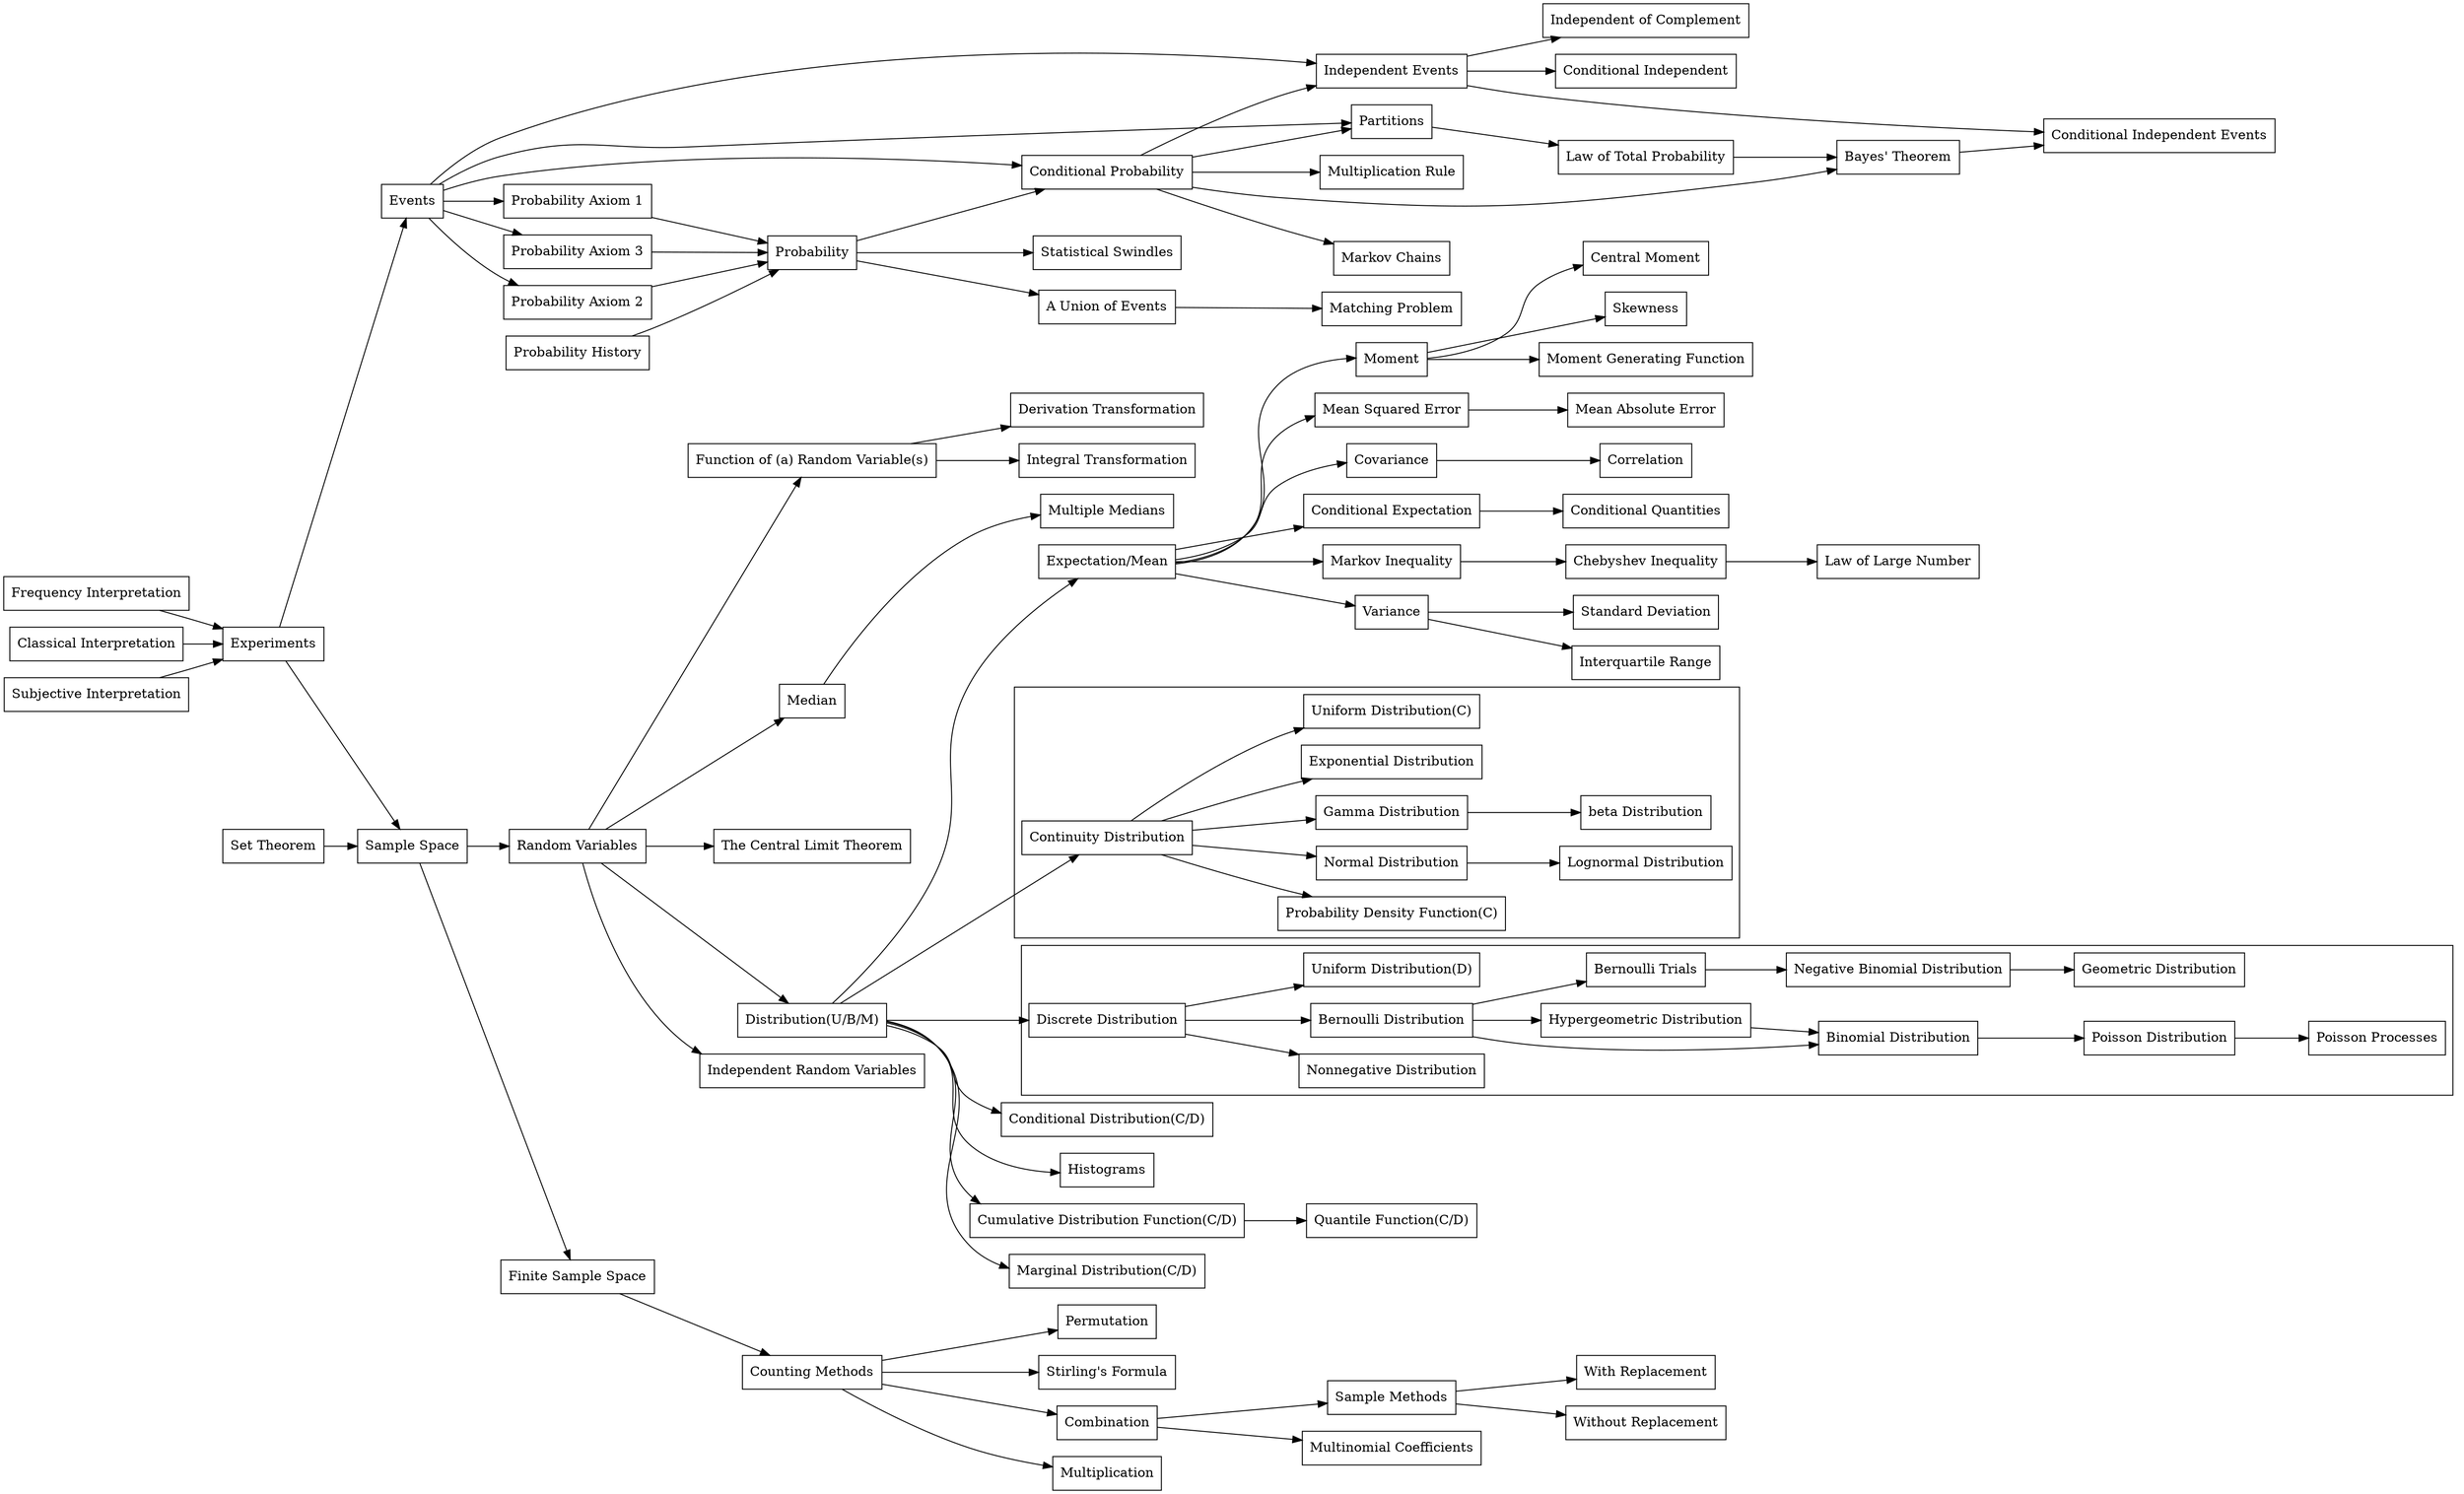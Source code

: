 digraph g
{
  dpi = 320;
  compound=true;
  rankdir=LR;
  node[shape=box]
  //1.1
  probability_history[label="Probability History"];
  probability_history->probability;
  //1.2
  frequency_interpretation[label="Frequency Interpretation"];
  classical_interpretation[label="Classical Interpretation"];
  subjective_interpretation[label="Subjective Interpretation"];
  //1.3
  experiments[label="Experiments"];
  events[label="Events"];
  frequency_interpretation->experiments;
  classical_interpretation->experiments;
  subjective_interpretation->experiments;
  experiments->events
  //1.4
  sample_space[label="Sample Space"];
  set_theorem[label="Set Theorem"];
  experiments->sample_space
  set_theorem->sample_space;
  //1.5
  probability_axiom_1[label="Probability Axiom 1"];
  probability_axiom_2[label="Probability Axiom 2"];
  probability_axiom_3[label="Probability Axiom 3"];
  probability[label="Probability"];
  events->probability_axiom_1->probability;
  events->probability_axiom_2->probability;
  events->probability_axiom_3->probability;
  //1.6
  finite_sample_space[label="Finite Sample Space"];
  sample_space->finite_sample_space;
  //1.7
  counting_methods[label="Counting Methods"];
  multiplication[label="Multiplication"];
  permutation[label="Permutation"];
  stirling_s_formula[label="Stirling\'s Formula"];
  finite_sample_space->counting_methods;
  counting_methods->multiplication;
  counting_methods->permutation;
  counting_methods->stirling_s_formula;
  //1.8
  combination[label="Combination"];
  sample_methods[label="Sample Methods"];
  with_replacement[label="With Replacement"];
  without_replacement[label="Without Replacement"];
  counting_methods->combination->sample_methods->with_replacement;
  sample_methods->without_replacement;
  //1.9
  multinomial_coefficients[label="Multinomial Coefficients"];
  combination->multinomial_coefficients;
  //1.10
  a_union_of_events[label="A Union of Events"];
  matching_problem[label="Matching Problem"];
  probability->a_union_of_events->matching_problem;
  //1.11
  statistical_swindles[label="Statistical Swindles"];
  probability->statistical_swindles;
  //2.1
  conditional_probability[label="Conditional Probability"]
  multiplication_rule[label="Multiplication Rule"]
  partitions[label="Partitions"]
  law_of_total_probability[label="Law of Total Probability"]
  events->conditional_probability;
  probability->conditional_probability->multiplication_rule;
  conditional_probability->partitions->law_of_total_probability;
  events->partitions;
  //2.2
  independent_events[label="Independent Events"]
  independent_of_complement[label="Independent of Complement"]
  conditional_independent[label="Conditional Independent"]
  events->independent_events;
  conditional_probability->independent_events;
  independent_events->independent_of_complement;
  independent_events->conditional_independent;
  //2.3
  Bayes_s_Theorem[label="Bayes\' Theorem"]
  conditional_independent_events[label="Conditional Independent Events"]
  law_of_total_probability->Bayes_s_Theorem;
  conditional_probability->Bayes_s_Theorem->conditional_independent_events;
  independent_events->conditional_independent_events;
  //2.4
  //3.1
  random_variables[label="Random Variables"]
  distribution[label="Distribution(U/B/M)"]
  uniform_distribution_c[label="Uniform Distribution(C)"]
  uniform_distribution_d[label="Uniform Distribution(D)"]
  continuity_distribution->uniform_distribution_c;
  discrete_distribution->uniform_distribution_d;
  sample_space->random_variables;
  random_variables->distribution;
  //3.2
  probability_density_function[label="Probability Density Function(C)"]
  continuity_distribution->probability_density_function;
  //3.3
  cumulative_distribution_function[label="Cumulative Distribution Function(C/D)"]
  quantile_function[label="Quantile Function(C/D)"]
  distribution->cumulative_distribution_function->quantile_function;
  //3.4

  //3.5
  marginal_distribution[label="Marginal Distribution(C/D)"]
  independent_random_variables[label="Independent Random Variables"]
  random_variables->independent_random_variables;
  //3.6
  conditional_distribution[label="Conditional Distribution(C/D)"]
  distribution->conditional_distribution;
  //conditional_probability->conditional_distribution;
  //3.7

  histograms[label="Histograms"]
  distribution->marginal_distribution;
  distribution->histograms;
  //3.8
  function_of_random_variables[label="Function of (a) Random Variable(s)"]
  integral_transformation[label="Integral Transformation"]
  derivation_transformation[label="Derivation Transformation"]

  random_variables->function_of_random_variables;
  function_of_random_variables->integral_transformation;
  function_of_random_variables->derivation_transformation;
  //3.9
  //3.10
  Markov_chains[label="Markov Chains"]
  conditional_probability->Markov_chains;
  //4.1
  expectation[label="Expectation/Mean"]


  distribution->expectation;

  //4.2
  nonnegative_distribution[label="Nonnegative Distribution"]
  discrete_distribution->nonnegative_distribution;
  //4.3
  variance[label="Variance"]
  standard_deviation[label="Standard Deviation"]
  interquartile_range[label="Interquartile Range"]
  expectation->variance->interquartile_range;
  variance->standard_deviation;
  //4.4
  moment[label="Moment"]
  central_moment[label="Central Moment"]
  skewness[label="Skewness"]
  moment_generating_function[label="Moment Generating Function"]
  expectation->moment->central_moment;
  moment->moment_generating_function;
  moment->skewness;
  //4.5
  median[label="Median"]
  mean_squared_error[label="Mean Squared Error"]
  mean_absolute_error[label="Mean Absolute Error"]
  multiple_medians[label="Multiple Medians"]
  random_variables->median;
  expectation->mean_squared_error->mean_absolute_error;
  median->multiple_medians;
  //4.6
  covariance[label="Covariance"]
  correlation[label="Correlation"]
  expectation->covariance->correlation;
  //4.7
  conditional_expectation[label="Conditional Expectation"]
  conditional_quantities[label="Conditional Quantities"]
  expectation->conditional_expectation->conditional_quantities;

  //4.8


  //5.1
  Bernoulli_distribution[label="Bernoulli Distribution"]
  binomial_distribution[label="Binomial Distribution"]
  hypergeometric_distribution[label="Hypergeometric Distribution"]
  poisson_distribution[label="Poisson Distribution"]
  negative_binomial_distribution[label="Negative Binomial Distribution"]
  geometric_distribution[label="Geometric Distribution"]
  poisson_processes[label="Poisson Processes"]
  Bernoulli_trials[label="Bernoulli Trials"]

  normal_distribution[label="Normal Distribution"]
  lognormal_distribution[label="Lognormal Distribution"]
  gamma_distribution[label="Gamma Distribution"]
  exponential_distribution[label="Exponential Distribution"]
  beta_distribution[label="beta Distribution"]
  //Weibull_distribution[label="Weibull Distribution"]
  //Pareto_distribution[label="Pareto Distribution"]
  //5.2

  discrete_distribution->Bernoulli_distribution->binomial_distribution;
  Bernoulli_distribution->Bernoulli_trials;
  //5.3
  Bernoulli_distribution->hypergeometric_distribution;
  hypergeometric_distribution->binomial_distribution;
  //sample_methods->hypergeometric_distribution;
  //5.4

  binomial_distribution->poisson_distribution->poisson_processes;
  //5.5
  Bernoulli_trials->negative_binomial_distribution->geometric_distribution;
  //5.6

  continuity_distribution->normal_distribution->lognormal_distribution;
  //5.7
  continuity_distribution->gamma_distribution;
  continuity_distribution->exponential_distribution;
  //5.8
  gamma_distribution->beta_distribution;
  //5.9
  //5.10
  //6.1
  //6.2

  Markov_Inequality[label="Markov Inequality"]
  Chebyshev_Inequality[label="Chebyshev Inequality"]
  law_of_large_number[label="Law of Large Number"]
  expectation->Markov_Inequality->Chebyshev_Inequality->law_of_large_number;
  //6.3
  the_central_limit_theorem[label="The Central Limit Theorem"]
  //convergence[label="Convergence"]
  //delta_method[label="Delta Method"]
  //random_variables->convergence->delta_method;
  random_variables->the_central_limit_theorem;
  //6.4
  discrete_distribution[label="Discrete Distribution"];
  distribution->discrete_distribution;
  continuity_distribution[label="Continuity Distribution"];
  distribution->continuity_distribution;
  subgraph cluster_discrete
  {
    discrete_distribution;
    nonnegative_distribution;
    uniform_distribution_d;
    Bernoulli_distribution;
    binomial_distribution;
    hypergeometric_distribution;
    poisson_distribution;
    negative_binomial_distribution;
    geometric_distribution;
    poisson_processes;
    Bernoulli_trials;
  }
  subgraph cluster_continuity
  {
    continuity_distribution;
    uniform_distribution_c;
    normal_distribution;
    lognormal_distribution;
    gamma_distribution;
    exponential_distribution;
    beta_distribution;
    probability_density_function;

  }
}
